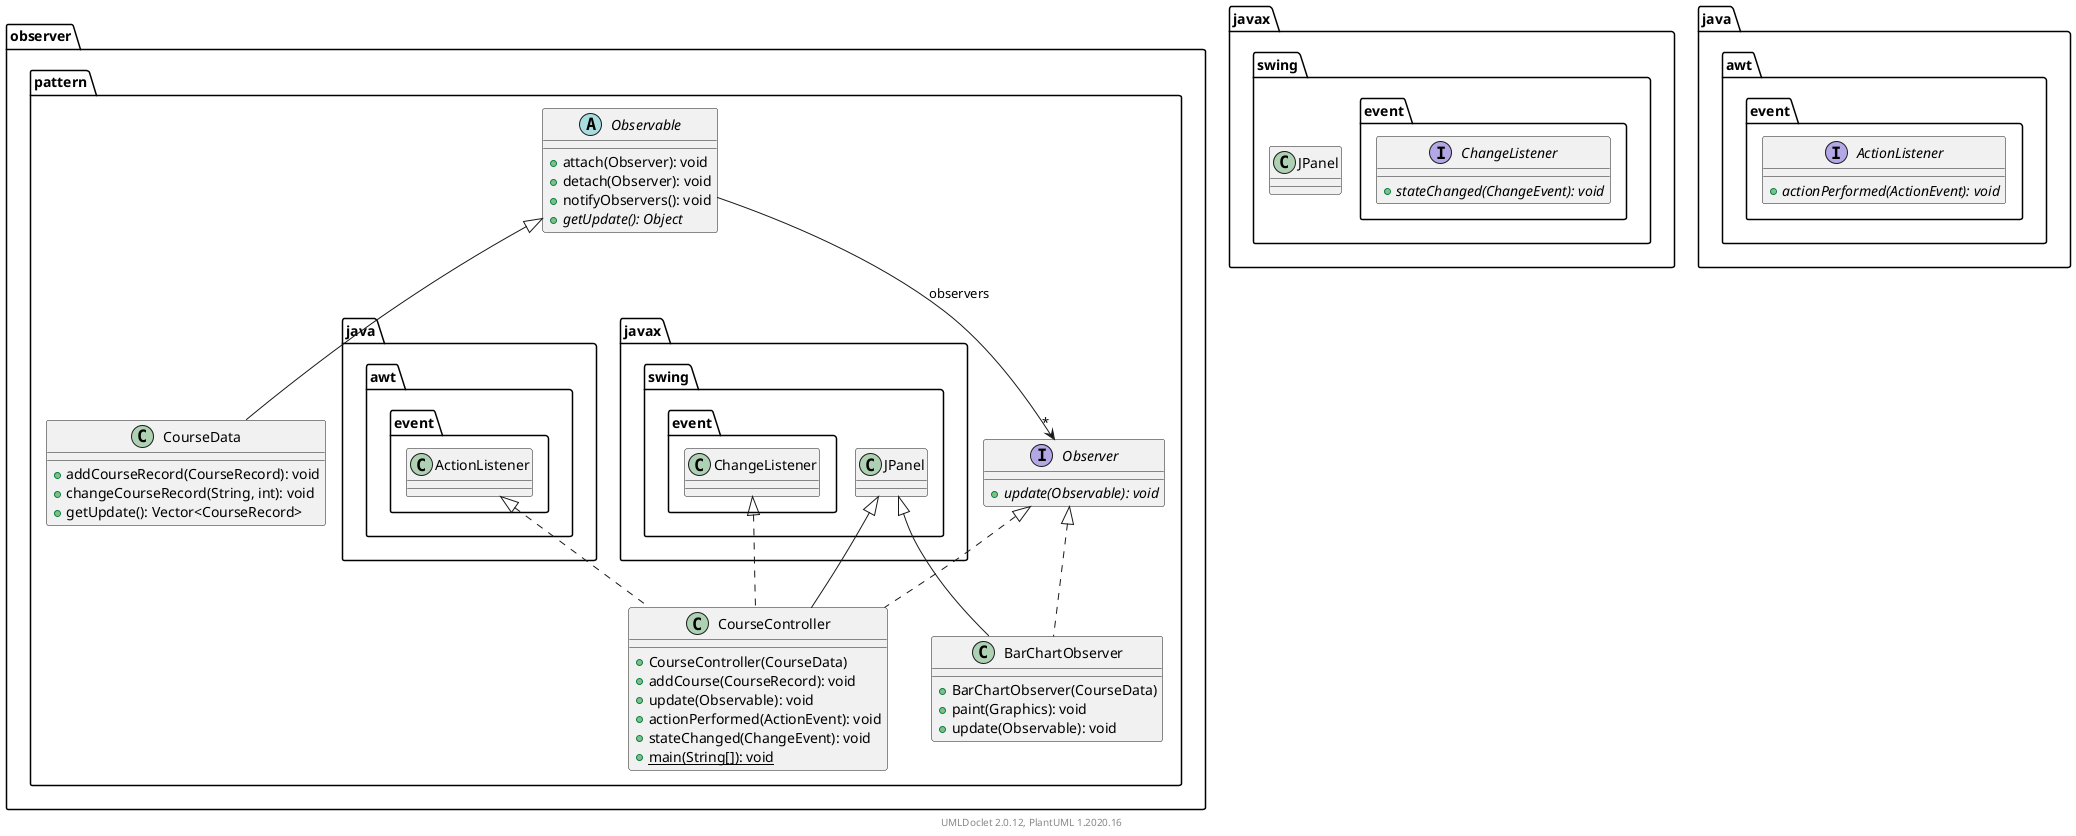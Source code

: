 @startuml
    namespace observer.pattern {

        class CourseController [[CourseController.html]] {
            +CourseController(CourseData)
            +addCourse(CourseRecord): void
            +update(Observable): void
            +actionPerformed(ActionEvent): void
            +stateChanged(ChangeEvent): void
            {static} +main(String[]): void
        }

        abstract class Observable [[Observable.html]] {
            +attach(Observer): void
            +detach(Observer): void
            +notifyObservers(): void
            {abstract} +getUpdate(): Object
        }

        class BarChartObserver [[BarChartObserver.html]] {
            +BarChartObserver(CourseData)
            +paint(Graphics): void
            +update(Observable): void
        }

        class CourseData [[CourseData.html]] {
            +addCourseRecord(CourseRecord): void
            +changeCourseRecord(String, int): void
            +getUpdate(): Vector<CourseRecord>
        }

        interface Observer [[Observer.html]] {
            {abstract} +update(Observable): void
        }

        javax.swing.JPanel <|-- CourseController
        Observer <|.. CourseController
        javax.swing.event.ChangeListener <|.. CourseController
        java.awt.event.ActionListener <|.. CourseController
        Observable --> "*" Observer: observers
        javax.swing.JPanel <|-- BarChartObserver
        Observer <|.. BarChartObserver
        Observable <|-- CourseData
    }

    namespace javax.swing {
        class JPanel [[https://docs.oracle.com/javase/8/docs/api/javax/swing/JPanel.html?is-external=true]] {
        }
    }

    namespace javax.swing.event {
        interface ChangeListener [[https://docs.oracle.com/javase/8/docs/api/javax/swing/event/ChangeListener.html?is-external=true]] {
            {abstract} +stateChanged(ChangeEvent): void
        }
    }

    namespace java.awt.event {
        interface ActionListener [[https://docs.oracle.com/javase/8/docs/api/java/awt/event/ActionListener.html?is-external=true]] {
            {abstract} +actionPerformed(ActionEvent): void
        }
    }

    center footer UMLDoclet 2.0.12, PlantUML 1.2020.16
@enduml